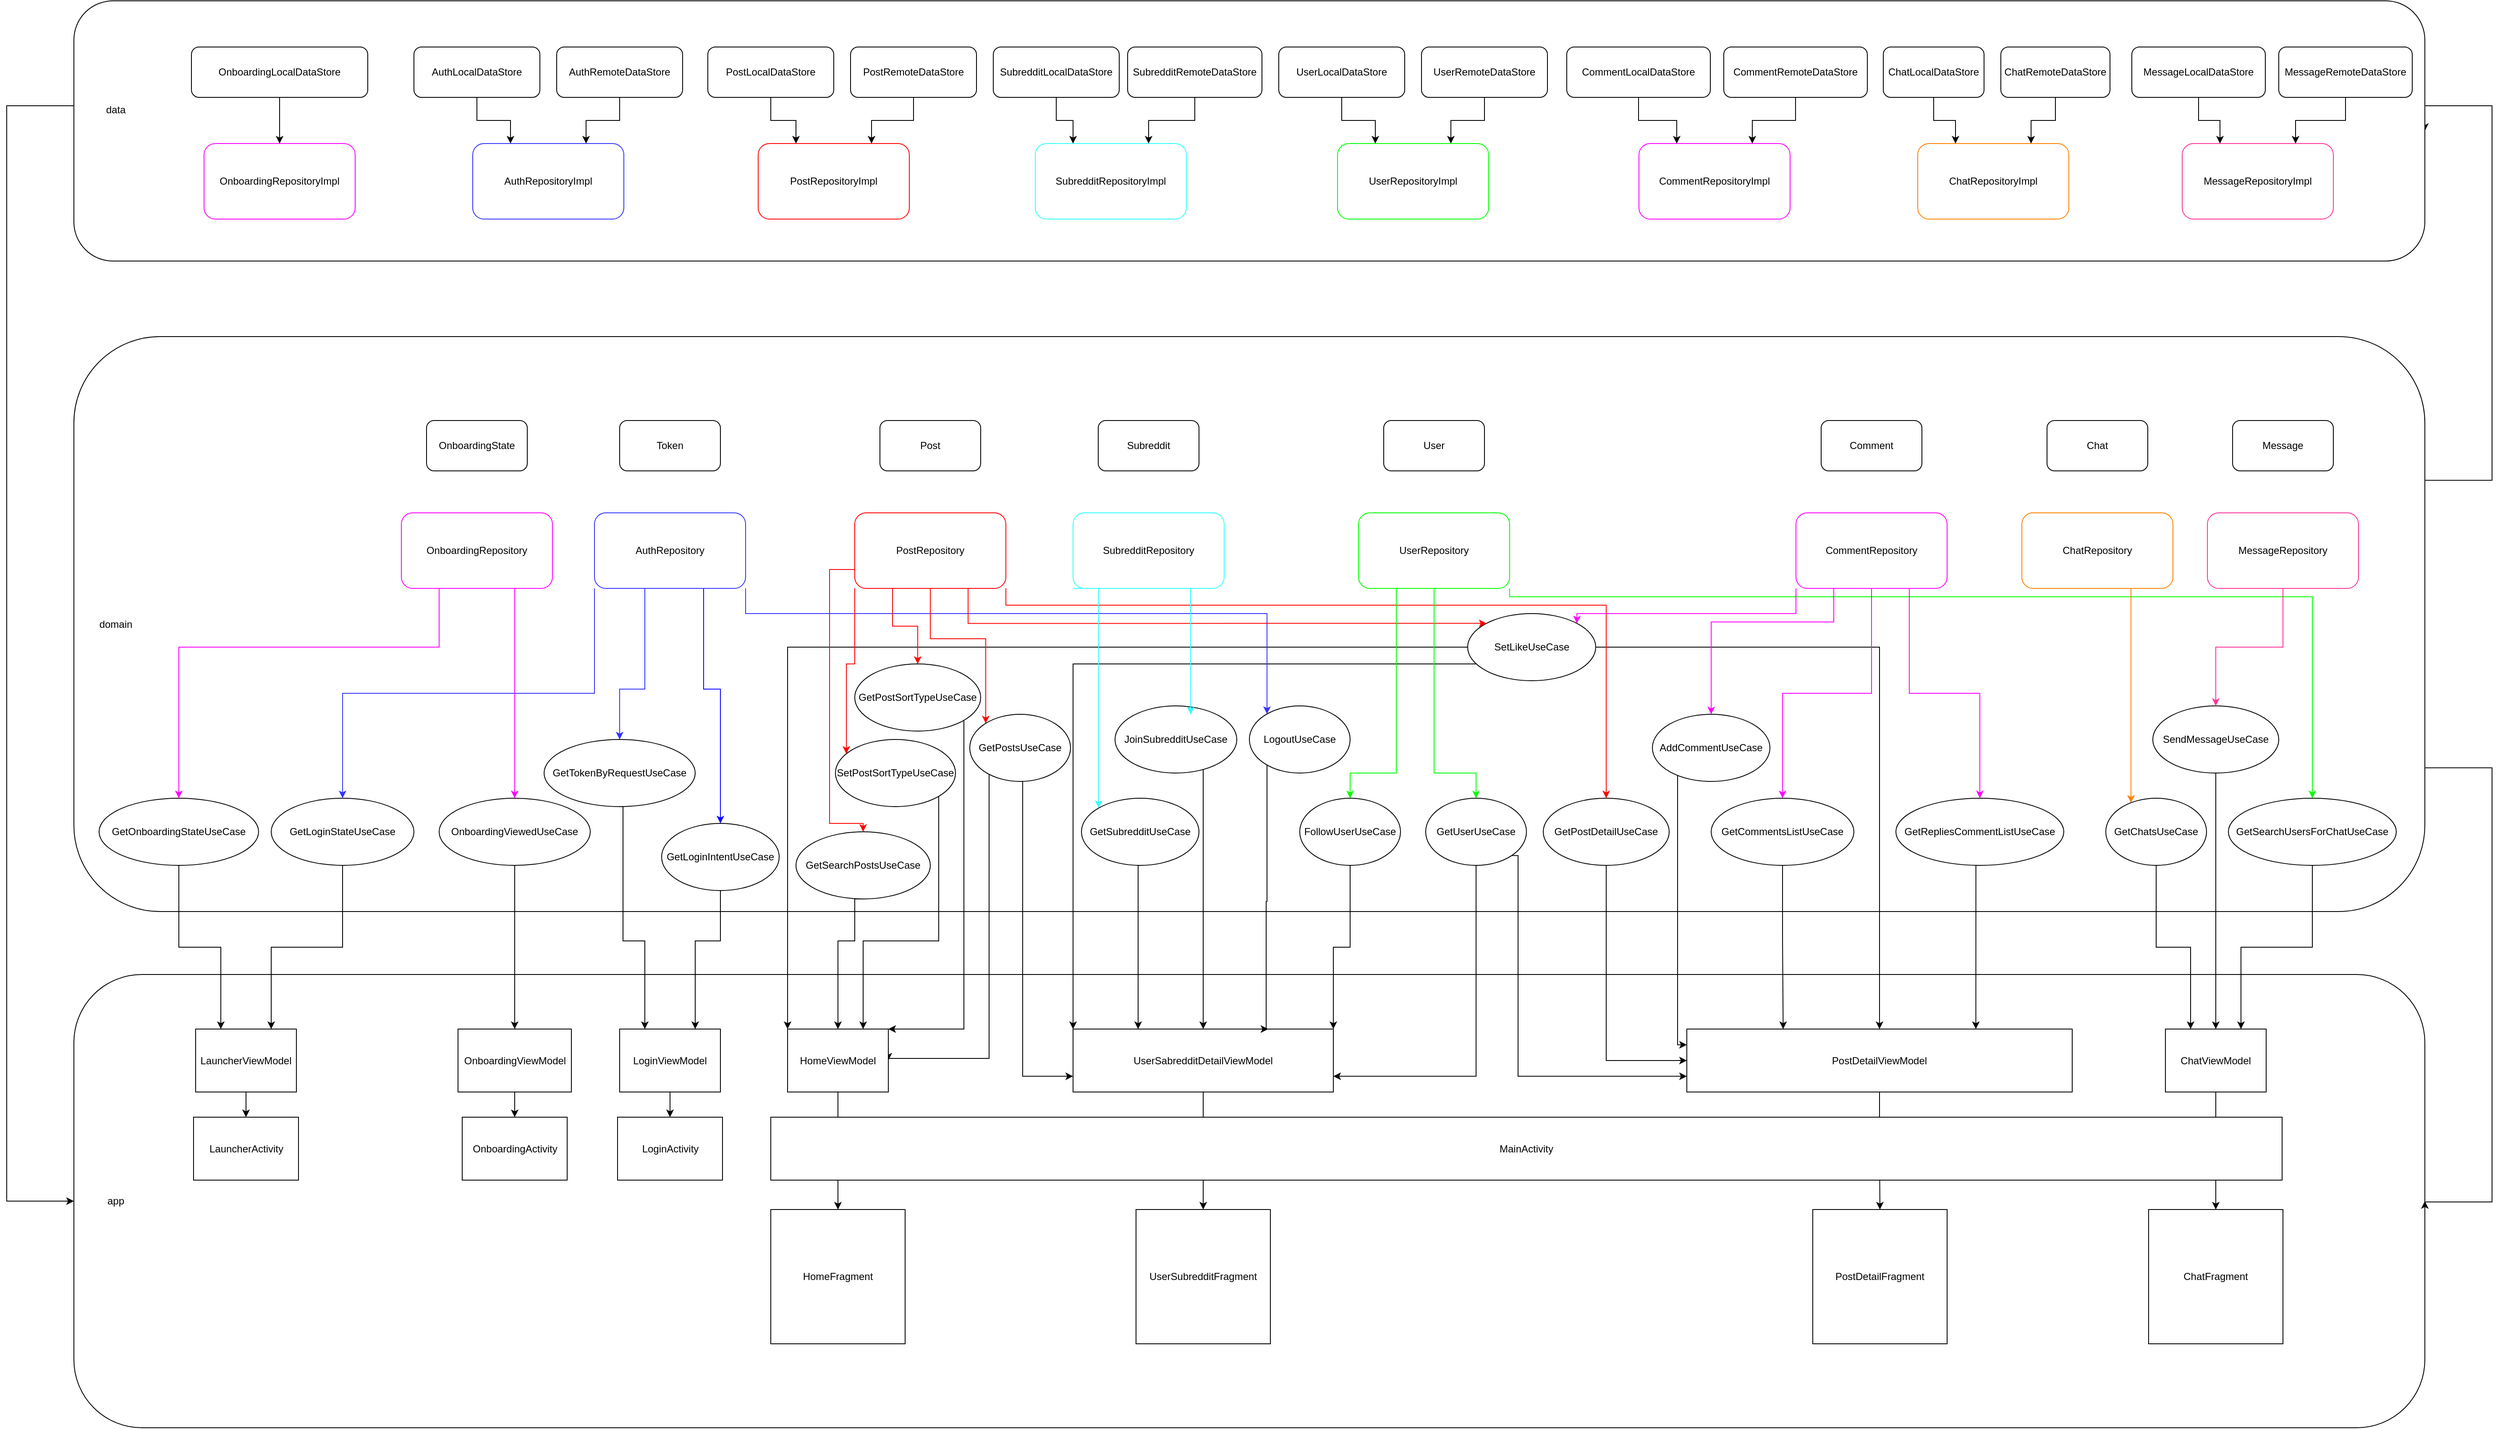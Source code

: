 <mxfile version="20.7.4" type="device"><diagram name="Страница 1" id="V0qLCYSgytZh2rKlNXdx"><mxGraphModel dx="2234" dy="1994" grid="1" gridSize="10" guides="1" tooltips="1" connect="1" arrows="1" fold="1" page="1" pageScale="1" pageWidth="827" pageHeight="1169" math="0" shadow="0"><root><mxCell id="0"/><mxCell id="1" parent="0"/><mxCell id="SQ890dfxBt3CAPnLPfhD-1" value="" style="rounded=1;whiteSpace=wrap;html=1;" parent="1" vertex="1"><mxGeometry x="-240" y="520" width="2800" height="540" as="geometry"/></mxCell><mxCell id="SQ890dfxBt3CAPnLPfhD-2" value="app" style="text;html=1;strokeColor=none;fillColor=none;align=center;verticalAlign=middle;whiteSpace=wrap;rounded=0;" parent="1" vertex="1"><mxGeometry x="-220" y="775" width="60" height="30" as="geometry"/></mxCell><mxCell id="SQ890dfxBt3CAPnLPfhD-158" style="edgeStyle=orthogonalEdgeStyle;rounded=0;orthogonalLoop=1;jettySize=auto;html=1;exitX=1;exitY=0.75;exitDx=0;exitDy=0;entryX=1;entryY=0.5;entryDx=0;entryDy=0;" parent="1" source="SQ890dfxBt3CAPnLPfhD-3" target="SQ890dfxBt3CAPnLPfhD-1" edge="1"><mxGeometry relative="1" as="geometry"><Array as="points"><mxPoint x="2640" y="274"/><mxPoint x="2640" y="791"/><mxPoint x="2560" y="791"/></Array></mxGeometry></mxCell><mxCell id="SQ890dfxBt3CAPnLPfhD-162" style="edgeStyle=orthogonalEdgeStyle;rounded=0;orthogonalLoop=1;jettySize=auto;html=1;exitX=1;exitY=0.25;exitDx=0;exitDy=0;entryX=1;entryY=0.5;entryDx=0;entryDy=0;" parent="1" source="SQ890dfxBt3CAPnLPfhD-3" target="SQ890dfxBt3CAPnLPfhD-5" edge="1"><mxGeometry relative="1" as="geometry"><Array as="points"><mxPoint x="2640" y="-69"/><mxPoint x="2640" y="-515"/></Array></mxGeometry></mxCell><mxCell id="SQ890dfxBt3CAPnLPfhD-3" value="" style="rounded=1;whiteSpace=wrap;html=1;" parent="1" vertex="1"><mxGeometry x="-240" y="-240" width="2800" height="685" as="geometry"/></mxCell><mxCell id="SQ890dfxBt3CAPnLPfhD-4" value="domain" style="text;html=1;strokeColor=none;fillColor=none;align=center;verticalAlign=middle;whiteSpace=wrap;rounded=0;" parent="1" vertex="1"><mxGeometry x="-220" y="87.5" width="60" height="30" as="geometry"/></mxCell><mxCell id="SQ890dfxBt3CAPnLPfhD-164" style="edgeStyle=orthogonalEdgeStyle;rounded=0;orthogonalLoop=1;jettySize=auto;html=1;exitX=0;exitY=0.5;exitDx=0;exitDy=0;entryX=0;entryY=0.5;entryDx=0;entryDy=0;" parent="1" source="SQ890dfxBt3CAPnLPfhD-5" target="SQ890dfxBt3CAPnLPfhD-1" edge="1"><mxGeometry relative="1" as="geometry"><Array as="points"><mxPoint x="-320" y="-515"/><mxPoint x="-320" y="790"/></Array></mxGeometry></mxCell><mxCell id="SQ890dfxBt3CAPnLPfhD-5" value="" style="rounded=1;whiteSpace=wrap;html=1;" parent="1" vertex="1"><mxGeometry x="-240" y="-640" width="2800" height="310" as="geometry"/></mxCell><mxCell id="SQ890dfxBt3CAPnLPfhD-6" value="data" style="text;html=1;strokeColor=none;fillColor=none;align=center;verticalAlign=middle;whiteSpace=wrap;rounded=0;" parent="1" vertex="1"><mxGeometry x="-220" y="-525" width="60" height="30" as="geometry"/></mxCell><mxCell id="nmZk25SD6AyVHt8-9nZW-2" style="edgeStyle=orthogonalEdgeStyle;rounded=0;orthogonalLoop=1;jettySize=auto;html=1;" parent="1" source="SQ890dfxBt3CAPnLPfhD-8" target="SQ890dfxBt3CAPnLPfhD-37" edge="1"><mxGeometry relative="1" as="geometry"/></mxCell><mxCell id="SQ890dfxBt3CAPnLPfhD-8" value="LauncherViewModel" style="rounded=0;whiteSpace=wrap;html=1;" parent="1" vertex="1"><mxGeometry x="-95" y="585" width="120" height="75" as="geometry"/></mxCell><mxCell id="SQ890dfxBt3CAPnLPfhD-14" style="edgeStyle=orthogonalEdgeStyle;rounded=0;orthogonalLoop=1;jettySize=auto;html=1;exitX=0.5;exitY=1;exitDx=0;exitDy=0;entryX=0.25;entryY=0;entryDx=0;entryDy=0;strokeColor=#000000;" parent="1" source="SQ890dfxBt3CAPnLPfhD-10" target="SQ890dfxBt3CAPnLPfhD-8" edge="1"><mxGeometry relative="1" as="geometry"/></mxCell><mxCell id="SQ890dfxBt3CAPnLPfhD-10" value="GetOnboardingStateUseCase" style="ellipse;whiteSpace=wrap;html=1;" parent="1" vertex="1"><mxGeometry x="-210" y="310" width="190" height="80" as="geometry"/></mxCell><mxCell id="SQ890dfxBt3CAPnLPfhD-13" style="edgeStyle=orthogonalEdgeStyle;rounded=0;orthogonalLoop=1;jettySize=auto;html=1;exitX=0.5;exitY=1;exitDx=0;exitDy=0;entryX=0.75;entryY=0;entryDx=0;entryDy=0;strokeColor=#000000;" parent="1" source="SQ890dfxBt3CAPnLPfhD-11" target="SQ890dfxBt3CAPnLPfhD-8" edge="1"><mxGeometry relative="1" as="geometry"/></mxCell><mxCell id="SQ890dfxBt3CAPnLPfhD-11" value="GetLoginStateUseCase" style="ellipse;whiteSpace=wrap;html=1;" parent="1" vertex="1"><mxGeometry x="-5" y="310" width="170" height="80" as="geometry"/></mxCell><mxCell id="nmZk25SD6AyVHt8-9nZW-4" style="edgeStyle=orthogonalEdgeStyle;rounded=0;orthogonalLoop=1;jettySize=auto;html=1;" parent="1" source="SQ890dfxBt3CAPnLPfhD-15" target="nmZk25SD6AyVHt8-9nZW-3" edge="1"><mxGeometry relative="1" as="geometry"/></mxCell><mxCell id="SQ890dfxBt3CAPnLPfhD-15" value="OnboardingViewModel" style="rounded=0;whiteSpace=wrap;html=1;" parent="1" vertex="1"><mxGeometry x="217.5" y="585" width="135" height="75" as="geometry"/></mxCell><mxCell id="SQ890dfxBt3CAPnLPfhD-17" style="edgeStyle=orthogonalEdgeStyle;rounded=0;orthogonalLoop=1;jettySize=auto;html=1;exitX=0.5;exitY=1;exitDx=0;exitDy=0;entryX=0.5;entryY=0;entryDx=0;entryDy=0;strokeColor=#000000;" parent="1" source="SQ890dfxBt3CAPnLPfhD-16" target="SQ890dfxBt3CAPnLPfhD-15" edge="1"><mxGeometry relative="1" as="geometry"/></mxCell><mxCell id="SQ890dfxBt3CAPnLPfhD-16" value="OnboardingViewedUseCase" style="ellipse;whiteSpace=wrap;html=1;" parent="1" vertex="1"><mxGeometry x="195" y="310" width="180" height="80" as="geometry"/></mxCell><mxCell id="SQ890dfxBt3CAPnLPfhD-20" value="GetTokenByRequestUseCase" style="ellipse;whiteSpace=wrap;html=1;" parent="1" vertex="1"><mxGeometry x="320" y="240" width="180" height="80" as="geometry"/></mxCell><mxCell id="SQ890dfxBt3CAPnLPfhD-24" value="HomeFragment" style="whiteSpace=wrap;html=1;aspect=fixed;" parent="1" vertex="1"><mxGeometry x="590" y="800" width="160" height="160" as="geometry"/></mxCell><mxCell id="SQ890dfxBt3CAPnLPfhD-25" value="GetSearchPostsUseCase" style="ellipse;whiteSpace=wrap;html=1;" parent="1" vertex="1"><mxGeometry x="620" y="350" width="160" height="80" as="geometry"/></mxCell><mxCell id="SQ890dfxBt3CAPnLPfhD-30" style="edgeStyle=orthogonalEdgeStyle;rounded=0;orthogonalLoop=1;jettySize=auto;html=1;exitX=0;exitY=1;exitDx=0;exitDy=0;entryX=1;entryY=0.5;entryDx=0;entryDy=0;strokeColor=#000000;" parent="1" source="SQ890dfxBt3CAPnLPfhD-27" target="SQ890dfxBt3CAPnLPfhD-43" edge="1"><mxGeometry relative="1" as="geometry"><mxPoint x="710" y="590" as="targetPoint"/><Array as="points"><mxPoint x="845" y="268"/><mxPoint x="850" y="268"/><mxPoint x="850" y="620"/><mxPoint x="730" y="620"/></Array></mxGeometry></mxCell><mxCell id="SQ890dfxBt3CAPnLPfhD-96" style="edgeStyle=orthogonalEdgeStyle;rounded=0;orthogonalLoop=1;jettySize=auto;html=1;exitX=1;exitY=1;exitDx=0;exitDy=0;entryX=0;entryY=0.75;entryDx=0;entryDy=0;strokeColor=#000000;" parent="1" source="SQ890dfxBt3CAPnLPfhD-27" target="SQ890dfxBt3CAPnLPfhD-88" edge="1"><mxGeometry relative="1" as="geometry"><Array as="points"><mxPoint x="900" y="260"/><mxPoint x="890" y="260"/><mxPoint x="890" y="641"/></Array></mxGeometry></mxCell><mxCell id="SQ890dfxBt3CAPnLPfhD-27" value="GetPostsUseCase" style="ellipse;whiteSpace=wrap;html=1;" parent="1" vertex="1"><mxGeometry x="827" y="210" width="120" height="80" as="geometry"/></mxCell><mxCell id="SQ890dfxBt3CAPnLPfhD-31" value="PostDetailFragment" style="whiteSpace=wrap;html=1;aspect=fixed;" parent="1" vertex="1"><mxGeometry x="1831" y="800" width="160" height="160" as="geometry"/></mxCell><mxCell id="SQ890dfxBt3CAPnLPfhD-65" style="edgeStyle=orthogonalEdgeStyle;rounded=0;orthogonalLoop=1;jettySize=auto;html=1;exitX=0.5;exitY=1;exitDx=0;exitDy=0;entryX=0;entryY=0.5;entryDx=0;entryDy=0;strokeColor=#000000;" parent="1" source="SQ890dfxBt3CAPnLPfhD-32" target="SQ890dfxBt3CAPnLPfhD-49" edge="1"><mxGeometry relative="1" as="geometry"><Array as="points"><mxPoint x="1585" y="622"/></Array></mxGeometry></mxCell><mxCell id="SQ890dfxBt3CAPnLPfhD-32" value="GetPostDetailUseCase" style="ellipse;whiteSpace=wrap;html=1;" parent="1" vertex="1"><mxGeometry x="1510" y="310" width="150" height="80" as="geometry"/></mxCell><mxCell id="SQ890dfxBt3CAPnLPfhD-68" style="edgeStyle=orthogonalEdgeStyle;rounded=0;orthogonalLoop=1;jettySize=auto;html=1;exitX=0.5;exitY=1;exitDx=0;exitDy=0;entryX=0.25;entryY=0;entryDx=0;entryDy=0;strokeColor=#000000;" parent="1" source="SQ890dfxBt3CAPnLPfhD-35" target="SQ890dfxBt3CAPnLPfhD-49" edge="1"><mxGeometry relative="1" as="geometry"><mxPoint x="1853" y="580" as="targetPoint"/><Array as="points"><mxPoint x="1796" y="480"/></Array></mxGeometry></mxCell><mxCell id="SQ890dfxBt3CAPnLPfhD-35" value="GetCommentsListUseCase" style="ellipse;whiteSpace=wrap;html=1;" parent="1" vertex="1"><mxGeometry x="1710" y="310" width="170" height="80" as="geometry"/></mxCell><mxCell id="SQ890dfxBt3CAPnLPfhD-42" value="" style="edgeStyle=orthogonalEdgeStyle;rounded=0;orthogonalLoop=1;jettySize=auto;html=1;exitX=0.5;exitY=1;exitDx=0;exitDy=0;strokeColor=#000000;" parent="1" source="SQ890dfxBt3CAPnLPfhD-20" target="SQ890dfxBt3CAPnLPfhD-41" edge="1"><mxGeometry relative="1" as="geometry"><mxPoint x="470" y="390" as="sourcePoint"/><mxPoint x="470" y="690" as="targetPoint"/><Array as="points"><mxPoint x="414" y="320"/><mxPoint x="414" y="480"/><mxPoint x="440" y="480"/></Array></mxGeometry></mxCell><mxCell id="nmZk25SD6AyVHt8-9nZW-7" style="edgeStyle=orthogonalEdgeStyle;rounded=0;orthogonalLoop=1;jettySize=auto;html=1;" parent="1" source="SQ890dfxBt3CAPnLPfhD-41" target="nmZk25SD6AyVHt8-9nZW-5" edge="1"><mxGeometry relative="1" as="geometry"/></mxCell><mxCell id="SQ890dfxBt3CAPnLPfhD-41" value="LoginViewModel" style="rounded=0;whiteSpace=wrap;html=1;" parent="1" vertex="1"><mxGeometry x="410" y="585" width="120" height="75" as="geometry"/></mxCell><mxCell id="SQ890dfxBt3CAPnLPfhD-44" value="" style="edgeStyle=orthogonalEdgeStyle;rounded=0;orthogonalLoop=1;jettySize=auto;html=1;exitX=0.5;exitY=1;exitDx=0;exitDy=0;strokeColor=#000000;" parent="1" source="SQ890dfxBt3CAPnLPfhD-25" target="SQ890dfxBt3CAPnLPfhD-43" edge="1"><mxGeometry relative="1" as="geometry"><mxPoint x="670" y="390" as="sourcePoint"/><mxPoint x="670" y="690" as="targetPoint"/><Array as="points"><mxPoint x="690" y="480"/><mxPoint x="670" y="480"/></Array></mxGeometry></mxCell><mxCell id="SQ890dfxBt3CAPnLPfhD-48" style="edgeStyle=orthogonalEdgeStyle;rounded=0;orthogonalLoop=1;jettySize=auto;html=1;exitX=0.5;exitY=1;exitDx=0;exitDy=0;strokeColor=#000000;" parent="1" source="SQ890dfxBt3CAPnLPfhD-43" target="SQ890dfxBt3CAPnLPfhD-24" edge="1"><mxGeometry relative="1" as="geometry"/></mxCell><mxCell id="SQ890dfxBt3CAPnLPfhD-43" value="HomeViewModel" style="rounded=0;whiteSpace=wrap;html=1;" parent="1" vertex="1"><mxGeometry x="610" y="585" width="120" height="75" as="geometry"/></mxCell><mxCell id="SQ890dfxBt3CAPnLPfhD-61" style="edgeStyle=orthogonalEdgeStyle;rounded=0;orthogonalLoop=1;jettySize=auto;html=1;exitX=0.5;exitY=1;exitDx=0;exitDy=0;strokeColor=#000000;" parent="1" source="SQ890dfxBt3CAPnLPfhD-49" target="SQ890dfxBt3CAPnLPfhD-31" edge="1"><mxGeometry relative="1" as="geometry"/></mxCell><mxCell id="SQ890dfxBt3CAPnLPfhD-49" value="PostDetailViewModel" style="rounded=0;whiteSpace=wrap;html=1;" parent="1" vertex="1"><mxGeometry x="1681" y="585" width="459" height="75" as="geometry"/></mxCell><mxCell id="SQ890dfxBt3CAPnLPfhD-67" style="edgeStyle=orthogonalEdgeStyle;rounded=0;orthogonalLoop=1;jettySize=auto;html=1;exitX=0.5;exitY=1;exitDx=0;exitDy=0;entryX=0;entryY=0.25;entryDx=0;entryDy=0;strokeColor=#000000;" parent="1" source="SQ890dfxBt3CAPnLPfhD-57" target="SQ890dfxBt3CAPnLPfhD-49" edge="1"><mxGeometry relative="1" as="geometry"><Array as="points"><mxPoint x="1670" y="280"/><mxPoint x="1670" y="604"/></Array></mxGeometry></mxCell><mxCell id="SQ890dfxBt3CAPnLPfhD-57" value="AddCommentUseCase" style="ellipse;whiteSpace=wrap;html=1;" parent="1" vertex="1"><mxGeometry x="1640" y="210" width="140" height="80" as="geometry"/></mxCell><mxCell id="SQ890dfxBt3CAPnLPfhD-69" style="edgeStyle=orthogonalEdgeStyle;rounded=0;orthogonalLoop=1;jettySize=auto;html=1;exitX=1;exitY=0.5;exitDx=0;exitDy=0;entryX=0.5;entryY=0;entryDx=0;entryDy=0;strokeColor=#000000;" parent="1" source="SQ890dfxBt3CAPnLPfhD-62" target="SQ890dfxBt3CAPnLPfhD-49" edge="1"><mxGeometry relative="1" as="geometry"><mxPoint x="1516.25" y="170" as="sourcePoint"/><Array as="points"><mxPoint x="1911" y="130"/></Array></mxGeometry></mxCell><mxCell id="SQ890dfxBt3CAPnLPfhD-97" style="edgeStyle=orthogonalEdgeStyle;rounded=0;orthogonalLoop=1;jettySize=auto;html=1;exitX=0;exitY=0.5;exitDx=0;exitDy=0;entryX=0;entryY=0;entryDx=0;entryDy=0;strokeColor=#000000;" parent="1" source="SQ890dfxBt3CAPnLPfhD-62" target="SQ890dfxBt3CAPnLPfhD-43" edge="1"><mxGeometry relative="1" as="geometry"><Array as="points"><mxPoint x="610" y="130"/></Array></mxGeometry></mxCell><mxCell id="SQ890dfxBt3CAPnLPfhD-98" style="edgeStyle=orthogonalEdgeStyle;rounded=0;orthogonalLoop=1;jettySize=auto;html=1;exitX=0;exitY=1;exitDx=0;exitDy=0;entryX=0;entryY=0;entryDx=0;entryDy=0;strokeColor=#000000;" parent="1" source="SQ890dfxBt3CAPnLPfhD-62" target="SQ890dfxBt3CAPnLPfhD-88" edge="1"><mxGeometry relative="1" as="geometry"><Array as="points"><mxPoint x="1442" y="150"/><mxPoint x="950" y="150"/></Array></mxGeometry></mxCell><mxCell id="SQ890dfxBt3CAPnLPfhD-62" value="SetLikeUseCase" style="ellipse;whiteSpace=wrap;html=1;" parent="1" vertex="1"><mxGeometry x="1420" y="90" width="152.5" height="80" as="geometry"/></mxCell><mxCell id="SQ890dfxBt3CAPnLPfhD-70" style="edgeStyle=orthogonalEdgeStyle;rounded=0;orthogonalLoop=1;jettySize=auto;html=1;exitX=0.5;exitY=1;exitDx=0;exitDy=0;entryX=0.75;entryY=0;entryDx=0;entryDy=0;strokeColor=#000000;" parent="1" source="SQ890dfxBt3CAPnLPfhD-64" target="SQ890dfxBt3CAPnLPfhD-49" edge="1"><mxGeometry relative="1" as="geometry"><Array as="points"><mxPoint x="2026" y="390"/></Array></mxGeometry></mxCell><mxCell id="SQ890dfxBt3CAPnLPfhD-64" value="GetRepliesCommentListUseCase" style="ellipse;whiteSpace=wrap;html=1;" parent="1" vertex="1"><mxGeometry x="1930" y="310" width="200" height="80" as="geometry"/></mxCell><mxCell id="SQ890dfxBt3CAPnLPfhD-107" style="edgeStyle=orthogonalEdgeStyle;rounded=0;orthogonalLoop=1;jettySize=auto;html=1;exitX=1;exitY=1;exitDx=0;exitDy=0;entryX=0;entryY=0.75;entryDx=0;entryDy=0;strokeColor=#000000;" parent="1" source="SQ890dfxBt3CAPnLPfhD-72" target="SQ890dfxBt3CAPnLPfhD-49" edge="1"><mxGeometry relative="1" as="geometry"><Array as="points"><mxPoint x="1480" y="378"/><mxPoint x="1480" y="641"/></Array></mxGeometry></mxCell><mxCell id="SQ890dfxBt3CAPnLPfhD-108" style="edgeStyle=orthogonalEdgeStyle;rounded=0;orthogonalLoop=1;jettySize=auto;html=1;exitX=0.5;exitY=1;exitDx=0;exitDy=0;entryX=1;entryY=0.75;entryDx=0;entryDy=0;strokeColor=#000000;" parent="1" source="SQ890dfxBt3CAPnLPfhD-72" target="SQ890dfxBt3CAPnLPfhD-88" edge="1"><mxGeometry relative="1" as="geometry"/></mxCell><mxCell id="SQ890dfxBt3CAPnLPfhD-72" value="GetUserUseCase" style="ellipse;whiteSpace=wrap;html=1;" parent="1" vertex="1"><mxGeometry x="1370" y="310" width="120" height="80" as="geometry"/></mxCell><mxCell id="SQ890dfxBt3CAPnLPfhD-84" style="edgeStyle=orthogonalEdgeStyle;rounded=0;orthogonalLoop=1;jettySize=auto;html=1;exitX=0.5;exitY=1;exitDx=0;exitDy=0;entryX=0.25;entryY=0;entryDx=0;entryDy=0;strokeColor=#000000;" parent="1" source="SQ890dfxBt3CAPnLPfhD-76" target="SQ890dfxBt3CAPnLPfhD-80" edge="1"><mxGeometry relative="1" as="geometry"/></mxCell><mxCell id="SQ890dfxBt3CAPnLPfhD-76" value="GetChatsUseCase" style="ellipse;whiteSpace=wrap;html=1;" parent="1" vertex="1"><mxGeometry x="2180" y="310" width="120" height="80" as="geometry"/></mxCell><mxCell id="SQ890dfxBt3CAPnLPfhD-86" style="edgeStyle=orthogonalEdgeStyle;rounded=0;orthogonalLoop=1;jettySize=auto;html=1;exitX=0.5;exitY=1;exitDx=0;exitDy=0;entryX=0.75;entryY=0;entryDx=0;entryDy=0;strokeColor=#000000;" parent="1" source="SQ890dfxBt3CAPnLPfhD-77" target="SQ890dfxBt3CAPnLPfhD-80" edge="1"><mxGeometry relative="1" as="geometry"/></mxCell><mxCell id="SQ890dfxBt3CAPnLPfhD-77" value="GetSearchUsersForChatUseCase" style="ellipse;whiteSpace=wrap;html=1;" parent="1" vertex="1"><mxGeometry x="2326" y="310" width="200" height="80" as="geometry"/></mxCell><mxCell id="SQ890dfxBt3CAPnLPfhD-83" style="edgeStyle=orthogonalEdgeStyle;rounded=0;orthogonalLoop=1;jettySize=auto;html=1;exitX=0.5;exitY=1;exitDx=0;exitDy=0;strokeColor=#000000;" parent="1" source="SQ890dfxBt3CAPnLPfhD-80" target="SQ890dfxBt3CAPnLPfhD-81" edge="1"><mxGeometry relative="1" as="geometry"><Array as="points"><mxPoint x="2311" y="700"/><mxPoint x="2311" y="700"/></Array></mxGeometry></mxCell><mxCell id="SQ890dfxBt3CAPnLPfhD-85" style="edgeStyle=orthogonalEdgeStyle;rounded=0;orthogonalLoop=1;jettySize=auto;html=1;exitX=0.5;exitY=1;exitDx=0;exitDy=0;strokeColor=#000000;" parent="1" source="SQ890dfxBt3CAPnLPfhD-78" target="SQ890dfxBt3CAPnLPfhD-80" edge="1"><mxGeometry relative="1" as="geometry"/></mxCell><mxCell id="SQ890dfxBt3CAPnLPfhD-78" value="SendMessageUseCase" style="ellipse;whiteSpace=wrap;html=1;" parent="1" vertex="1"><mxGeometry x="2236" y="200" width="150" height="80" as="geometry"/></mxCell><mxCell id="SQ890dfxBt3CAPnLPfhD-80" value="ChatViewModel" style="rounded=0;whiteSpace=wrap;html=1;" parent="1" vertex="1"><mxGeometry x="2251" y="585" width="120" height="75" as="geometry"/></mxCell><mxCell id="SQ890dfxBt3CAPnLPfhD-81" value="ChatFragment" style="whiteSpace=wrap;html=1;aspect=fixed;" parent="1" vertex="1"><mxGeometry x="2231" y="800" width="160" height="160" as="geometry"/></mxCell><mxCell id="SQ890dfxBt3CAPnLPfhD-105" style="edgeStyle=orthogonalEdgeStyle;rounded=0;orthogonalLoop=1;jettySize=auto;html=1;exitX=0.5;exitY=1;exitDx=0;exitDy=0;strokeColor=#000000;" parent="1" source="SQ890dfxBt3CAPnLPfhD-88" target="SQ890dfxBt3CAPnLPfhD-104" edge="1"><mxGeometry relative="1" as="geometry"/></mxCell><mxCell id="SQ890dfxBt3CAPnLPfhD-88" value="UserSabredditDetailViewModel" style="rounded=0;whiteSpace=wrap;html=1;" parent="1" vertex="1"><mxGeometry x="950" y="585" width="310" height="75" as="geometry"/></mxCell><mxCell id="SQ890dfxBt3CAPnLPfhD-100" style="edgeStyle=orthogonalEdgeStyle;rounded=0;orthogonalLoop=1;jettySize=auto;html=1;exitX=0.5;exitY=1;exitDx=0;exitDy=0;entryX=0.25;entryY=0;entryDx=0;entryDy=0;strokeColor=#000000;" parent="1" source="SQ890dfxBt3CAPnLPfhD-93" target="SQ890dfxBt3CAPnLPfhD-88" edge="1"><mxGeometry relative="1" as="geometry"><Array as="points"><mxPoint x="1028" y="390"/></Array></mxGeometry></mxCell><mxCell id="SQ890dfxBt3CAPnLPfhD-93" value="GetSubredditUseCase" style="ellipse;whiteSpace=wrap;html=1;" parent="1" vertex="1"><mxGeometry x="960" y="310" width="140" height="80" as="geometry"/></mxCell><mxCell id="SQ890dfxBt3CAPnLPfhD-106" style="edgeStyle=orthogonalEdgeStyle;rounded=0;orthogonalLoop=1;jettySize=auto;html=1;exitX=1;exitY=0.5;exitDx=0;exitDy=0;entryX=0.5;entryY=0;entryDx=0;entryDy=0;strokeColor=#000000;" parent="1" source="SQ890dfxBt3CAPnLPfhD-99" target="SQ890dfxBt3CAPnLPfhD-88" edge="1"><mxGeometry relative="1" as="geometry"><Array as="points"><mxPoint x="1105" y="240"/></Array></mxGeometry></mxCell><mxCell id="SQ890dfxBt3CAPnLPfhD-99" value="JoinSubredditUseCase" style="ellipse;whiteSpace=wrap;html=1;" parent="1" vertex="1"><mxGeometry x="1000" y="200" width="145" height="80" as="geometry"/></mxCell><mxCell id="SQ890dfxBt3CAPnLPfhD-104" value="UserSubredditFragment" style="whiteSpace=wrap;html=1;aspect=fixed;" parent="1" vertex="1"><mxGeometry x="1025" y="800" width="160" height="160" as="geometry"/></mxCell><mxCell id="SQ890dfxBt3CAPnLPfhD-45" value="MainActivity" style="rounded=0;whiteSpace=wrap;html=1;" parent="1" vertex="1"><mxGeometry x="590" y="690" width="1800" height="75" as="geometry"/></mxCell><mxCell id="SQ890dfxBt3CAPnLPfhD-110" style="edgeStyle=orthogonalEdgeStyle;rounded=0;orthogonalLoop=1;jettySize=auto;html=1;exitX=0.5;exitY=1;exitDx=0;exitDy=0;entryX=0.75;entryY=0;entryDx=0;entryDy=0;strokeColor=#000000;" parent="1" source="SQ890dfxBt3CAPnLPfhD-109" target="SQ890dfxBt3CAPnLPfhD-88" edge="1"><mxGeometry relative="1" as="geometry"><Array as="points"><mxPoint x="1220" y="270"/><mxPoint x="1181" y="270"/><mxPoint x="1181" y="433"/><mxPoint x="1180" y="433"/><mxPoint x="1180" y="585"/></Array></mxGeometry></mxCell><mxCell id="SQ890dfxBt3CAPnLPfhD-109" value="LogoutUseCase" style="ellipse;whiteSpace=wrap;html=1;" parent="1" vertex="1"><mxGeometry x="1160" y="200" width="120" height="80" as="geometry"/></mxCell><mxCell id="SQ890dfxBt3CAPnLPfhD-113" style="edgeStyle=orthogonalEdgeStyle;rounded=0;orthogonalLoop=1;jettySize=auto;html=1;exitX=0.25;exitY=1;exitDx=0;exitDy=0;entryX=0.5;entryY=0;entryDx=0;entryDy=0;strokeColor=#FF00FF;" parent="1" source="SQ890dfxBt3CAPnLPfhD-112" target="SQ890dfxBt3CAPnLPfhD-10" edge="1"><mxGeometry relative="1" as="geometry"><Array as="points"><mxPoint x="195" y="130"/><mxPoint x="-115" y="130"/></Array></mxGeometry></mxCell><mxCell id="SQ890dfxBt3CAPnLPfhD-114" style="edgeStyle=orthogonalEdgeStyle;rounded=0;orthogonalLoop=1;jettySize=auto;html=1;exitX=0;exitY=1;exitDx=0;exitDy=0;strokeColor=#3333FF;" parent="1" source="SQ890dfxBt3CAPnLPfhD-115" target="SQ890dfxBt3CAPnLPfhD-11" edge="1"><mxGeometry relative="1" as="geometry"/></mxCell><mxCell id="SQ890dfxBt3CAPnLPfhD-116" style="edgeStyle=orthogonalEdgeStyle;rounded=0;orthogonalLoop=1;jettySize=auto;html=1;exitX=0.75;exitY=1;exitDx=0;exitDy=0;entryX=0.5;entryY=0;entryDx=0;entryDy=0;strokeColor=#FF00FF;" parent="1" source="SQ890dfxBt3CAPnLPfhD-112" target="SQ890dfxBt3CAPnLPfhD-16" edge="1"><mxGeometry relative="1" as="geometry"/></mxCell><mxCell id="SQ890dfxBt3CAPnLPfhD-112" value="OnboardingRepository" style="rounded=1;whiteSpace=wrap;html=1;strokeColor=#FF00FF;" parent="1" vertex="1"><mxGeometry x="150" y="-30" width="180" height="90" as="geometry"/></mxCell><mxCell id="SQ890dfxBt3CAPnLPfhD-117" style="edgeStyle=orthogonalEdgeStyle;rounded=0;orthogonalLoop=1;jettySize=auto;html=1;exitX=0.5;exitY=1;exitDx=0;exitDy=0;entryX=0.5;entryY=0;entryDx=0;entryDy=0;strokeColor=#3333FF;" parent="1" source="SQ890dfxBt3CAPnLPfhD-115" target="SQ890dfxBt3CAPnLPfhD-20" edge="1"><mxGeometry relative="1" as="geometry"><Array as="points"><mxPoint x="440" y="60"/><mxPoint x="440" y="180"/><mxPoint x="410" y="180"/></Array></mxGeometry></mxCell><mxCell id="SQ890dfxBt3CAPnLPfhD-118" style="edgeStyle=orthogonalEdgeStyle;rounded=0;orthogonalLoop=1;jettySize=auto;html=1;exitX=1;exitY=1;exitDx=0;exitDy=0;strokeColor=#3333FF;" parent="1" source="SQ890dfxBt3CAPnLPfhD-115" target="SQ890dfxBt3CAPnLPfhD-109" edge="1"><mxGeometry relative="1" as="geometry"><Array as="points"><mxPoint x="560" y="90"/><mxPoint x="1181" y="90"/></Array></mxGeometry></mxCell><mxCell id="V5DGMhmqkKNq_22LO0PI-2" style="edgeStyle=orthogonalEdgeStyle;rounded=0;orthogonalLoop=1;jettySize=auto;html=1;exitX=0.75;exitY=1;exitDx=0;exitDy=0;strokeColor=#0800FF;" parent="1" source="SQ890dfxBt3CAPnLPfhD-115" target="V5DGMhmqkKNq_22LO0PI-1" edge="1"><mxGeometry relative="1" as="geometry"><Array as="points"><mxPoint x="510" y="60"/><mxPoint x="510" y="180"/><mxPoint x="530" y="180"/></Array></mxGeometry></mxCell><mxCell id="SQ890dfxBt3CAPnLPfhD-115" value="AuthRepository" style="rounded=1;whiteSpace=wrap;html=1;strokeColor=#3333FF;" parent="1" vertex="1"><mxGeometry x="380" y="-30" width="180" height="90" as="geometry"/></mxCell><mxCell id="SQ890dfxBt3CAPnLPfhD-120" style="edgeStyle=orthogonalEdgeStyle;rounded=0;orthogonalLoop=1;jettySize=auto;html=1;exitX=0;exitY=0.75;exitDx=0;exitDy=0;entryX=0.5;entryY=0;entryDx=0;entryDy=0;strokeColor=#FF0000;" parent="1" source="SQ890dfxBt3CAPnLPfhD-119" target="SQ890dfxBt3CAPnLPfhD-25" edge="1"><mxGeometry relative="1" as="geometry"><Array as="points"><mxPoint x="660" y="38"/><mxPoint x="660" y="340"/><mxPoint x="700" y="340"/></Array></mxGeometry></mxCell><mxCell id="SQ890dfxBt3CAPnLPfhD-121" style="edgeStyle=orthogonalEdgeStyle;rounded=0;orthogonalLoop=1;jettySize=auto;html=1;exitX=0.5;exitY=1;exitDx=0;exitDy=0;strokeColor=#FF0000;" parent="1" source="SQ890dfxBt3CAPnLPfhD-119" target="SQ890dfxBt3CAPnLPfhD-27" edge="1"><mxGeometry relative="1" as="geometry"><Array as="points"><mxPoint x="780" y="120"/><mxPoint x="846" y="120"/></Array></mxGeometry></mxCell><mxCell id="SQ890dfxBt3CAPnLPfhD-122" style="edgeStyle=orthogonalEdgeStyle;rounded=0;orthogonalLoop=1;jettySize=auto;html=1;exitX=1;exitY=1;exitDx=0;exitDy=0;strokeColor=#FF0000;" parent="1" source="SQ890dfxBt3CAPnLPfhD-119" target="SQ890dfxBt3CAPnLPfhD-32" edge="1"><mxGeometry relative="1" as="geometry"><Array as="points"><mxPoint x="870" y="80"/><mxPoint x="1585" y="80"/></Array></mxGeometry></mxCell><mxCell id="SQ890dfxBt3CAPnLPfhD-131" style="edgeStyle=orthogonalEdgeStyle;rounded=0;orthogonalLoop=1;jettySize=auto;html=1;exitX=0.75;exitY=1;exitDx=0;exitDy=0;entryX=0;entryY=0;entryDx=0;entryDy=0;strokeColor=#FF0000;" parent="1" source="SQ890dfxBt3CAPnLPfhD-119" target="SQ890dfxBt3CAPnLPfhD-62" edge="1"><mxGeometry relative="1" as="geometry"><Array as="points"><mxPoint x="825" y="102"/></Array></mxGeometry></mxCell><mxCell id="geVf_U6r1nYUyKYScaCS-3" style="edgeStyle=orthogonalEdgeStyle;rounded=0;orthogonalLoop=1;jettySize=auto;html=1;exitX=0.25;exitY=1;exitDx=0;exitDy=0;strokeColor=#FF0000;" edge="1" parent="1" source="SQ890dfxBt3CAPnLPfhD-119" target="geVf_U6r1nYUyKYScaCS-1"><mxGeometry relative="1" as="geometry"/></mxCell><mxCell id="geVf_U6r1nYUyKYScaCS-7" style="edgeStyle=orthogonalEdgeStyle;rounded=0;orthogonalLoop=1;jettySize=auto;html=1;exitX=0;exitY=1;exitDx=0;exitDy=0;strokeColor=#FF0000;" edge="1" parent="1" source="SQ890dfxBt3CAPnLPfhD-119" target="geVf_U6r1nYUyKYScaCS-4"><mxGeometry relative="1" as="geometry"><Array as="points"><mxPoint x="690" y="150"/><mxPoint x="680" y="150"/></Array></mxGeometry></mxCell><mxCell id="SQ890dfxBt3CAPnLPfhD-119" value="PostRepository" style="rounded=1;whiteSpace=wrap;html=1;strokeColor=#FF0000;" parent="1" vertex="1"><mxGeometry x="690" y="-30" width="180" height="90" as="geometry"/></mxCell><mxCell id="SQ890dfxBt3CAPnLPfhD-126" style="edgeStyle=orthogonalEdgeStyle;rounded=0;orthogonalLoop=1;jettySize=auto;html=1;exitX=0.5;exitY=1;exitDx=0;exitDy=0;entryX=1;entryY=0;entryDx=0;entryDy=0;strokeColor=#000000;" parent="1" source="SQ890dfxBt3CAPnLPfhD-125" target="SQ890dfxBt3CAPnLPfhD-88" edge="1"><mxGeometry relative="1" as="geometry"/></mxCell><mxCell id="SQ890dfxBt3CAPnLPfhD-125" value="FollowUserUseCase" style="ellipse;whiteSpace=wrap;html=1;" parent="1" vertex="1"><mxGeometry x="1220" y="310" width="120" height="80" as="geometry"/></mxCell><mxCell id="SQ890dfxBt3CAPnLPfhD-128" style="edgeStyle=orthogonalEdgeStyle;rounded=0;orthogonalLoop=1;jettySize=auto;html=1;exitX=0;exitY=1;exitDx=0;exitDy=0;entryX=0;entryY=0;entryDx=0;entryDy=0;strokeColor=#33FFFF;" parent="1" source="SQ890dfxBt3CAPnLPfhD-127" target="SQ890dfxBt3CAPnLPfhD-93" edge="1"><mxGeometry relative="1" as="geometry"><Array as="points"><mxPoint x="980" y="60"/></Array></mxGeometry></mxCell><mxCell id="SQ890dfxBt3CAPnLPfhD-129" style="edgeStyle=orthogonalEdgeStyle;rounded=0;orthogonalLoop=1;jettySize=auto;html=1;exitX=0.25;exitY=1;exitDx=0;exitDy=0;entryX=0.621;entryY=0.125;entryDx=0;entryDy=0;entryPerimeter=0;strokeColor=#33FFFF;" parent="1" source="SQ890dfxBt3CAPnLPfhD-127" target="SQ890dfxBt3CAPnLPfhD-99" edge="1"><mxGeometry relative="1" as="geometry"><Array as="points"><mxPoint x="1090" y="60"/></Array></mxGeometry></mxCell><mxCell id="SQ890dfxBt3CAPnLPfhD-127" value="SubredditRepository" style="rounded=1;whiteSpace=wrap;html=1;strokeColor=#33FFFF;" parent="1" vertex="1"><mxGeometry x="950" y="-30" width="180" height="90" as="geometry"/></mxCell><mxCell id="SQ890dfxBt3CAPnLPfhD-133" style="edgeStyle=orthogonalEdgeStyle;rounded=0;orthogonalLoop=1;jettySize=auto;html=1;exitX=0.25;exitY=1;exitDx=0;exitDy=0;strokeColor=#00FF00;" parent="1" source="SQ890dfxBt3CAPnLPfhD-132" target="SQ890dfxBt3CAPnLPfhD-125" edge="1"><mxGeometry relative="1" as="geometry"><Array as="points"><mxPoint x="1335" y="280"/><mxPoint x="1280" y="280"/></Array></mxGeometry></mxCell><mxCell id="SQ890dfxBt3CAPnLPfhD-134" style="edgeStyle=orthogonalEdgeStyle;rounded=0;orthogonalLoop=1;jettySize=auto;html=1;exitX=0.5;exitY=1;exitDx=0;exitDy=0;strokeColor=#00FF00;" parent="1" source="SQ890dfxBt3CAPnLPfhD-132" target="SQ890dfxBt3CAPnLPfhD-72" edge="1"><mxGeometry relative="1" as="geometry"><Array as="points"><mxPoint x="1380" y="280"/><mxPoint x="1430" y="280"/></Array></mxGeometry></mxCell><mxCell id="SQ890dfxBt3CAPnLPfhD-135" style="edgeStyle=orthogonalEdgeStyle;rounded=0;orthogonalLoop=1;jettySize=auto;html=1;exitX=1;exitY=1;exitDx=0;exitDy=0;strokeColor=#00FF00;" parent="1" source="SQ890dfxBt3CAPnLPfhD-132" target="SQ890dfxBt3CAPnLPfhD-77" edge="1"><mxGeometry relative="1" as="geometry"><Array as="points"><mxPoint x="1470" y="70"/><mxPoint x="2426" y="70"/></Array></mxGeometry></mxCell><mxCell id="SQ890dfxBt3CAPnLPfhD-132" value="UserRepository" style="rounded=1;whiteSpace=wrap;html=1;strokeColor=#00FF00;" parent="1" vertex="1"><mxGeometry x="1290" y="-30" width="180" height="90" as="geometry"/></mxCell><mxCell id="SQ890dfxBt3CAPnLPfhD-138" style="edgeStyle=orthogonalEdgeStyle;rounded=0;orthogonalLoop=1;jettySize=auto;html=1;exitX=0.25;exitY=1;exitDx=0;exitDy=0;strokeColor=#FF00FF;" parent="1" source="SQ890dfxBt3CAPnLPfhD-137" target="SQ890dfxBt3CAPnLPfhD-57" edge="1"><mxGeometry relative="1" as="geometry"><Array as="points"><mxPoint x="1856" y="100"/><mxPoint x="1710" y="100"/></Array></mxGeometry></mxCell><mxCell id="SQ890dfxBt3CAPnLPfhD-139" style="edgeStyle=orthogonalEdgeStyle;rounded=0;orthogonalLoop=1;jettySize=auto;html=1;exitX=0.5;exitY=1;exitDx=0;exitDy=0;strokeColor=#FF00FF;" parent="1" source="SQ890dfxBt3CAPnLPfhD-137" target="SQ890dfxBt3CAPnLPfhD-35" edge="1"><mxGeometry relative="1" as="geometry"/></mxCell><mxCell id="SQ890dfxBt3CAPnLPfhD-140" style="edgeStyle=orthogonalEdgeStyle;rounded=0;orthogonalLoop=1;jettySize=auto;html=1;exitX=0.75;exitY=1;exitDx=0;exitDy=0;strokeColor=#FF00FF;" parent="1" source="SQ890dfxBt3CAPnLPfhD-137" target="SQ890dfxBt3CAPnLPfhD-64" edge="1"><mxGeometry relative="1" as="geometry"/></mxCell><mxCell id="SQ890dfxBt3CAPnLPfhD-141" style="edgeStyle=orthogonalEdgeStyle;rounded=0;orthogonalLoop=1;jettySize=auto;html=1;exitX=0;exitY=1;exitDx=0;exitDy=0;entryX=1;entryY=0;entryDx=0;entryDy=0;strokeColor=#FF00FF;" parent="1" source="SQ890dfxBt3CAPnLPfhD-137" target="SQ890dfxBt3CAPnLPfhD-62" edge="1"><mxGeometry relative="1" as="geometry"><Array as="points"><mxPoint x="1811" y="90"/><mxPoint x="1550" y="90"/></Array></mxGeometry></mxCell><mxCell id="SQ890dfxBt3CAPnLPfhD-137" value="CommentRepository" style="rounded=1;whiteSpace=wrap;html=1;strokeColor=#FF00FF;" parent="1" vertex="1"><mxGeometry x="1811" y="-30" width="180" height="90" as="geometry"/></mxCell><mxCell id="SQ890dfxBt3CAPnLPfhD-144" style="edgeStyle=orthogonalEdgeStyle;rounded=0;orthogonalLoop=1;jettySize=auto;html=1;exitX=0.25;exitY=1;exitDx=0;exitDy=0;strokeColor=#FF8000;" parent="1" source="SQ890dfxBt3CAPnLPfhD-142" target="SQ890dfxBt3CAPnLPfhD-76" edge="1"><mxGeometry relative="1" as="geometry"><Array as="points"><mxPoint x="2210" y="60"/></Array></mxGeometry></mxCell><mxCell id="SQ890dfxBt3CAPnLPfhD-142" value="ChatRepository" style="rounded=1;whiteSpace=wrap;html=1;strokeColor=#FF8000;" parent="1" vertex="1"><mxGeometry x="2080" y="-30" width="180" height="90" as="geometry"/></mxCell><mxCell id="SQ890dfxBt3CAPnLPfhD-147" value="OnboardingState" style="rounded=1;whiteSpace=wrap;html=1;" parent="1" vertex="1"><mxGeometry x="180" y="-140" width="120" height="60" as="geometry"/></mxCell><mxCell id="SQ890dfxBt3CAPnLPfhD-149" value="Token" style="rounded=1;whiteSpace=wrap;html=1;" parent="1" vertex="1"><mxGeometry x="410" y="-140" width="120" height="60" as="geometry"/></mxCell><mxCell id="SQ890dfxBt3CAPnLPfhD-150" value="Post" style="rounded=1;whiteSpace=wrap;html=1;" parent="1" vertex="1"><mxGeometry x="720" y="-140" width="120" height="60" as="geometry"/></mxCell><mxCell id="SQ890dfxBt3CAPnLPfhD-151" value="Subreddit" style="rounded=1;whiteSpace=wrap;html=1;" parent="1" vertex="1"><mxGeometry x="980" y="-140" width="120" height="60" as="geometry"/></mxCell><mxCell id="SQ890dfxBt3CAPnLPfhD-152" value="User" style="rounded=1;whiteSpace=wrap;html=1;" parent="1" vertex="1"><mxGeometry x="1320" y="-140" width="120" height="60" as="geometry"/></mxCell><mxCell id="SQ890dfxBt3CAPnLPfhD-153" value="Comment" style="rounded=1;whiteSpace=wrap;html=1;" parent="1" vertex="1"><mxGeometry x="1841" y="-140" width="120" height="60" as="geometry"/></mxCell><mxCell id="SQ890dfxBt3CAPnLPfhD-154" value="Chat" style="rounded=1;whiteSpace=wrap;html=1;" parent="1" vertex="1"><mxGeometry x="2110" y="-140" width="120" height="60" as="geometry"/></mxCell><mxCell id="SQ890dfxBt3CAPnLPfhD-155" value="Message" style="rounded=1;whiteSpace=wrap;html=1;" parent="1" vertex="1"><mxGeometry x="2331" y="-140" width="120" height="60" as="geometry"/></mxCell><mxCell id="SQ890dfxBt3CAPnLPfhD-165" value="OnboardingRepositoryImpl" style="rounded=1;whiteSpace=wrap;html=1;strokeColor=#FF00FF;" parent="1" vertex="1"><mxGeometry x="-85" y="-470" width="180" height="90" as="geometry"/></mxCell><mxCell id="SQ890dfxBt3CAPnLPfhD-166" value="AuthRepositoryImpl" style="rounded=1;whiteSpace=wrap;html=1;strokeColor=#3333FF;" parent="1" vertex="1"><mxGeometry x="235" y="-470" width="180" height="90" as="geometry"/></mxCell><mxCell id="SQ890dfxBt3CAPnLPfhD-167" value="PostRepositoryImpl" style="rounded=1;whiteSpace=wrap;html=1;strokeColor=#FF0000;" parent="1" vertex="1"><mxGeometry x="575" y="-470" width="180" height="90" as="geometry"/></mxCell><mxCell id="SQ890dfxBt3CAPnLPfhD-168" value="SubredditRepositoryImpl" style="rounded=1;whiteSpace=wrap;html=1;strokeColor=#33FFFF;" parent="1" vertex="1"><mxGeometry x="905" y="-470" width="180" height="90" as="geometry"/></mxCell><mxCell id="SQ890dfxBt3CAPnLPfhD-169" value="UserRepositoryImpl" style="rounded=1;whiteSpace=wrap;html=1;strokeColor=#00FF00;" parent="1" vertex="1"><mxGeometry x="1265" y="-470" width="180" height="90" as="geometry"/></mxCell><mxCell id="SQ890dfxBt3CAPnLPfhD-170" value="CommentRepositoryImpl" style="rounded=1;whiteSpace=wrap;html=1;strokeColor=#FF00FF;" parent="1" vertex="1"><mxGeometry x="1624" y="-470" width="180" height="90" as="geometry"/></mxCell><mxCell id="SQ890dfxBt3CAPnLPfhD-171" value="ChatRepositoryImpl" style="rounded=1;whiteSpace=wrap;html=1;strokeColor=#FF8000;" parent="1" vertex="1"><mxGeometry x="1956" y="-470" width="180" height="90" as="geometry"/></mxCell><mxCell id="SQ890dfxBt3CAPnLPfhD-185" style="edgeStyle=orthogonalEdgeStyle;rounded=0;orthogonalLoop=1;jettySize=auto;html=1;exitX=0.5;exitY=1;exitDx=0;exitDy=0;entryX=0.5;entryY=0;entryDx=0;entryDy=0;" parent="1" source="SQ890dfxBt3CAPnLPfhD-177" target="SQ890dfxBt3CAPnLPfhD-165" edge="1"><mxGeometry relative="1" as="geometry"/></mxCell><mxCell id="SQ890dfxBt3CAPnLPfhD-177" value="OnboardingLocalDataStore" style="rounded=1;whiteSpace=wrap;html=1;" parent="1" vertex="1"><mxGeometry x="-100" y="-585" width="210" height="60" as="geometry"/></mxCell><mxCell id="SQ890dfxBt3CAPnLPfhD-186" style="edgeStyle=orthogonalEdgeStyle;rounded=0;orthogonalLoop=1;jettySize=auto;html=1;exitX=0.5;exitY=1;exitDx=0;exitDy=0;entryX=0.25;entryY=0;entryDx=0;entryDy=0;" parent="1" source="SQ890dfxBt3CAPnLPfhD-178" target="SQ890dfxBt3CAPnLPfhD-166" edge="1"><mxGeometry relative="1" as="geometry"/></mxCell><mxCell id="SQ890dfxBt3CAPnLPfhD-178" value="AuthLocalDataStore" style="rounded=1;whiteSpace=wrap;html=1;" parent="1" vertex="1"><mxGeometry x="165" y="-585" width="150" height="60" as="geometry"/></mxCell><mxCell id="SQ890dfxBt3CAPnLPfhD-189" style="edgeStyle=orthogonalEdgeStyle;rounded=0;orthogonalLoop=1;jettySize=auto;html=1;exitX=0.5;exitY=1;exitDx=0;exitDy=0;entryX=0.25;entryY=0;entryDx=0;entryDy=0;" parent="1" source="SQ890dfxBt3CAPnLPfhD-179" target="SQ890dfxBt3CAPnLPfhD-167" edge="1"><mxGeometry relative="1" as="geometry"/></mxCell><mxCell id="SQ890dfxBt3CAPnLPfhD-179" value="PostLocalDataStore" style="rounded=1;whiteSpace=wrap;html=1;" parent="1" vertex="1"><mxGeometry x="515" y="-585" width="150" height="60" as="geometry"/></mxCell><mxCell id="SQ890dfxBt3CAPnLPfhD-201" style="edgeStyle=orthogonalEdgeStyle;rounded=0;orthogonalLoop=1;jettySize=auto;html=1;exitX=0.5;exitY=1;exitDx=0;exitDy=0;entryX=0.25;entryY=0;entryDx=0;entryDy=0;" parent="1" source="SQ890dfxBt3CAPnLPfhD-182" target="SQ890dfxBt3CAPnLPfhD-170" edge="1"><mxGeometry relative="1" as="geometry"/></mxCell><mxCell id="SQ890dfxBt3CAPnLPfhD-182" value="CommentLocalDataStore" style="rounded=1;whiteSpace=wrap;html=1;" parent="1" vertex="1"><mxGeometry x="1538" y="-585" width="171" height="60" as="geometry"/></mxCell><mxCell id="SQ890dfxBt3CAPnLPfhD-206" style="edgeStyle=orthogonalEdgeStyle;rounded=0;orthogonalLoop=1;jettySize=auto;html=1;exitX=0.5;exitY=1;exitDx=0;exitDy=0;entryX=0.25;entryY=0;entryDx=0;entryDy=0;" parent="1" source="SQ890dfxBt3CAPnLPfhD-183" target="SQ890dfxBt3CAPnLPfhD-171" edge="1"><mxGeometry relative="1" as="geometry"/></mxCell><mxCell id="SQ890dfxBt3CAPnLPfhD-183" value="ChatLocalDataStore" style="rounded=1;whiteSpace=wrap;html=1;" parent="1" vertex="1"><mxGeometry x="1915" y="-585" width="120" height="60" as="geometry"/></mxCell><mxCell id="SQ890dfxBt3CAPnLPfhD-187" style="edgeStyle=orthogonalEdgeStyle;rounded=0;orthogonalLoop=1;jettySize=auto;html=1;exitX=0.5;exitY=1;exitDx=0;exitDy=0;entryX=0.75;entryY=0;entryDx=0;entryDy=0;" parent="1" source="SQ890dfxBt3CAPnLPfhD-184" target="SQ890dfxBt3CAPnLPfhD-166" edge="1"><mxGeometry relative="1" as="geometry"/></mxCell><mxCell id="SQ890dfxBt3CAPnLPfhD-184" value="AuthRemoteDataStore" style="rounded=1;whiteSpace=wrap;html=1;" parent="1" vertex="1"><mxGeometry x="335" y="-585" width="150" height="60" as="geometry"/></mxCell><mxCell id="SQ890dfxBt3CAPnLPfhD-190" style="edgeStyle=orthogonalEdgeStyle;rounded=0;orthogonalLoop=1;jettySize=auto;html=1;exitX=0.5;exitY=1;exitDx=0;exitDy=0;entryX=0.75;entryY=0;entryDx=0;entryDy=0;" parent="1" source="SQ890dfxBt3CAPnLPfhD-188" target="SQ890dfxBt3CAPnLPfhD-167" edge="1"><mxGeometry relative="1" as="geometry"/></mxCell><mxCell id="SQ890dfxBt3CAPnLPfhD-188" value="PostRemoteDataStore" style="rounded=1;whiteSpace=wrap;html=1;" parent="1" vertex="1"><mxGeometry x="685" y="-585" width="150" height="60" as="geometry"/></mxCell><mxCell id="SQ890dfxBt3CAPnLPfhD-193" style="edgeStyle=orthogonalEdgeStyle;rounded=0;orthogonalLoop=1;jettySize=auto;html=1;exitX=0.5;exitY=1;exitDx=0;exitDy=0;entryX=0.25;entryY=0;entryDx=0;entryDy=0;" parent="1" source="SQ890dfxBt3CAPnLPfhD-191" target="SQ890dfxBt3CAPnLPfhD-168" edge="1"><mxGeometry relative="1" as="geometry"/></mxCell><mxCell id="SQ890dfxBt3CAPnLPfhD-191" value="SubredditLocalDataStore" style="rounded=1;whiteSpace=wrap;html=1;" parent="1" vertex="1"><mxGeometry x="855" y="-585" width="150" height="60" as="geometry"/></mxCell><mxCell id="SQ890dfxBt3CAPnLPfhD-194" style="edgeStyle=orthogonalEdgeStyle;rounded=0;orthogonalLoop=1;jettySize=auto;html=1;exitX=0.5;exitY=1;exitDx=0;exitDy=0;entryX=0.75;entryY=0;entryDx=0;entryDy=0;" parent="1" source="SQ890dfxBt3CAPnLPfhD-192" target="SQ890dfxBt3CAPnLPfhD-168" edge="1"><mxGeometry relative="1" as="geometry"/></mxCell><mxCell id="SQ890dfxBt3CAPnLPfhD-192" value="SubredditRemoteDataStore" style="rounded=1;whiteSpace=wrap;html=1;" parent="1" vertex="1"><mxGeometry x="1015" y="-585" width="160" height="60" as="geometry"/></mxCell><mxCell id="SQ890dfxBt3CAPnLPfhD-197" style="edgeStyle=orthogonalEdgeStyle;rounded=0;orthogonalLoop=1;jettySize=auto;html=1;exitX=0.5;exitY=1;exitDx=0;exitDy=0;entryX=0.25;entryY=0;entryDx=0;entryDy=0;" parent="1" source="SQ890dfxBt3CAPnLPfhD-195" target="SQ890dfxBt3CAPnLPfhD-169" edge="1"><mxGeometry relative="1" as="geometry"/></mxCell><mxCell id="SQ890dfxBt3CAPnLPfhD-195" value="UserLocalDataStore" style="rounded=1;whiteSpace=wrap;html=1;" parent="1" vertex="1"><mxGeometry x="1195" y="-585" width="150" height="60" as="geometry"/></mxCell><mxCell id="SQ890dfxBt3CAPnLPfhD-198" style="edgeStyle=orthogonalEdgeStyle;rounded=0;orthogonalLoop=1;jettySize=auto;html=1;exitX=0.5;exitY=1;exitDx=0;exitDy=0;entryX=0.75;entryY=0;entryDx=0;entryDy=0;" parent="1" source="SQ890dfxBt3CAPnLPfhD-196" target="SQ890dfxBt3CAPnLPfhD-169" edge="1"><mxGeometry relative="1" as="geometry"/></mxCell><mxCell id="SQ890dfxBt3CAPnLPfhD-196" value="UserRemoteDataStore" style="rounded=1;whiteSpace=wrap;html=1;" parent="1" vertex="1"><mxGeometry x="1365" y="-585" width="150" height="60" as="geometry"/></mxCell><mxCell id="SQ890dfxBt3CAPnLPfhD-202" style="edgeStyle=orthogonalEdgeStyle;rounded=0;orthogonalLoop=1;jettySize=auto;html=1;exitX=0.5;exitY=1;exitDx=0;exitDy=0;entryX=0.75;entryY=0;entryDx=0;entryDy=0;" parent="1" source="SQ890dfxBt3CAPnLPfhD-200" target="SQ890dfxBt3CAPnLPfhD-170" edge="1"><mxGeometry relative="1" as="geometry"/></mxCell><mxCell id="SQ890dfxBt3CAPnLPfhD-200" value="CommentRemoteDataStore" style="rounded=1;whiteSpace=wrap;html=1;" parent="1" vertex="1"><mxGeometry x="1725" y="-585" width="171" height="60" as="geometry"/></mxCell><mxCell id="SQ890dfxBt3CAPnLPfhD-204" style="edgeStyle=orthogonalEdgeStyle;rounded=0;orthogonalLoop=1;jettySize=auto;html=1;exitX=0.5;exitY=1;exitDx=0;exitDy=0;entryX=0.5;entryY=0;entryDx=0;entryDy=0;strokeColor=#FF3399;" parent="1" source="SQ890dfxBt3CAPnLPfhD-203" target="SQ890dfxBt3CAPnLPfhD-78" edge="1"><mxGeometry relative="1" as="geometry"/></mxCell><mxCell id="SQ890dfxBt3CAPnLPfhD-203" value="MessageRepository" style="rounded=1;whiteSpace=wrap;html=1;strokeColor=#FF3399;" parent="1" vertex="1"><mxGeometry x="2301" y="-30" width="180" height="90" as="geometry"/></mxCell><mxCell id="SQ890dfxBt3CAPnLPfhD-207" style="edgeStyle=orthogonalEdgeStyle;rounded=0;orthogonalLoop=1;jettySize=auto;html=1;exitX=0.5;exitY=1;exitDx=0;exitDy=0;entryX=0.75;entryY=0;entryDx=0;entryDy=0;" parent="1" source="SQ890dfxBt3CAPnLPfhD-205" target="SQ890dfxBt3CAPnLPfhD-171" edge="1"><mxGeometry relative="1" as="geometry"/></mxCell><mxCell id="SQ890dfxBt3CAPnLPfhD-205" value="ChatRemoteDataStore" style="rounded=1;whiteSpace=wrap;html=1;" parent="1" vertex="1"><mxGeometry x="2055" y="-585" width="130" height="60" as="geometry"/></mxCell><mxCell id="SQ890dfxBt3CAPnLPfhD-209" value="MessageRepositoryImpl" style="rounded=1;whiteSpace=wrap;html=1;strokeColor=#FF3399;" parent="1" vertex="1"><mxGeometry x="2271" y="-470" width="180" height="90" as="geometry"/></mxCell><mxCell id="SQ890dfxBt3CAPnLPfhD-212" style="edgeStyle=orthogonalEdgeStyle;rounded=0;orthogonalLoop=1;jettySize=auto;html=1;exitX=0.5;exitY=1;exitDx=0;exitDy=0;entryX=0.25;entryY=0;entryDx=0;entryDy=0;" parent="1" source="SQ890dfxBt3CAPnLPfhD-210" target="SQ890dfxBt3CAPnLPfhD-209" edge="1"><mxGeometry relative="1" as="geometry"/></mxCell><mxCell id="SQ890dfxBt3CAPnLPfhD-210" value="MessageLocalDataStore" style="rounded=1;whiteSpace=wrap;html=1;" parent="1" vertex="1"><mxGeometry x="2211" y="-585" width="159" height="60" as="geometry"/></mxCell><mxCell id="SQ890dfxBt3CAPnLPfhD-213" style="edgeStyle=orthogonalEdgeStyle;rounded=0;orthogonalLoop=1;jettySize=auto;html=1;exitX=0.5;exitY=1;exitDx=0;exitDy=0;entryX=0.75;entryY=0;entryDx=0;entryDy=0;" parent="1" source="SQ890dfxBt3CAPnLPfhD-211" target="SQ890dfxBt3CAPnLPfhD-209" edge="1"><mxGeometry relative="1" as="geometry"/></mxCell><mxCell id="SQ890dfxBt3CAPnLPfhD-211" value="MessageRemoteDataStore" style="rounded=1;whiteSpace=wrap;html=1;" parent="1" vertex="1"><mxGeometry x="2386" y="-585" width="159" height="60" as="geometry"/></mxCell><mxCell id="V5DGMhmqkKNq_22LO0PI-3" style="edgeStyle=orthogonalEdgeStyle;rounded=0;orthogonalLoop=1;jettySize=auto;html=1;exitX=0.5;exitY=1;exitDx=0;exitDy=0;entryX=0.75;entryY=0;entryDx=0;entryDy=0;" parent="1" source="V5DGMhmqkKNq_22LO0PI-1" target="SQ890dfxBt3CAPnLPfhD-41" edge="1"><mxGeometry relative="1" as="geometry"><Array as="points"><mxPoint x="530" y="480"/><mxPoint x="500" y="480"/></Array></mxGeometry></mxCell><mxCell id="V5DGMhmqkKNq_22LO0PI-1" value="GetLoginIntentUseCase" style="ellipse;whiteSpace=wrap;html=1;" parent="1" vertex="1"><mxGeometry x="460" y="340" width="140" height="80" as="geometry"/></mxCell><mxCell id="SQ890dfxBt3CAPnLPfhD-37" value="LauncherActivity" style="rounded=0;whiteSpace=wrap;html=1;" parent="1" vertex="1"><mxGeometry x="-97.5" y="690" width="125" height="75" as="geometry"/></mxCell><mxCell id="nmZk25SD6AyVHt8-9nZW-3" value="OnboardingActivity" style="rounded=0;whiteSpace=wrap;html=1;" parent="1" vertex="1"><mxGeometry x="222.5" y="690" width="125" height="75" as="geometry"/></mxCell><mxCell id="nmZk25SD6AyVHt8-9nZW-5" value="LoginActivity" style="rounded=0;whiteSpace=wrap;html=1;" parent="1" vertex="1"><mxGeometry x="407.5" y="690" width="125" height="75" as="geometry"/></mxCell><mxCell id="geVf_U6r1nYUyKYScaCS-2" style="edgeStyle=orthogonalEdgeStyle;rounded=0;orthogonalLoop=1;jettySize=auto;html=1;entryX=1;entryY=0;entryDx=0;entryDy=0;" edge="1" parent="1" source="geVf_U6r1nYUyKYScaCS-1" target="SQ890dfxBt3CAPnLPfhD-43"><mxGeometry relative="1" as="geometry"><Array as="points"><mxPoint x="820" y="585"/></Array></mxGeometry></mxCell><mxCell id="geVf_U6r1nYUyKYScaCS-1" value="GetPostSortTypeUseCase" style="ellipse;whiteSpace=wrap;html=1;" vertex="1" parent="1"><mxGeometry x="690" y="150" width="150" height="80" as="geometry"/></mxCell><mxCell id="geVf_U6r1nYUyKYScaCS-6" style="edgeStyle=orthogonalEdgeStyle;rounded=0;orthogonalLoop=1;jettySize=auto;html=1;entryX=0.75;entryY=0;entryDx=0;entryDy=0;strokeColor=#000000;" edge="1" parent="1" source="geVf_U6r1nYUyKYScaCS-4" target="SQ890dfxBt3CAPnLPfhD-43"><mxGeometry relative="1" as="geometry"><Array as="points"><mxPoint x="790" y="480"/><mxPoint x="700" y="480"/></Array></mxGeometry></mxCell><mxCell id="geVf_U6r1nYUyKYScaCS-4" value="SetPostSortTypeUseCase" style="ellipse;whiteSpace=wrap;html=1;" vertex="1" parent="1"><mxGeometry x="667" y="240" width="143" height="80" as="geometry"/></mxCell></root></mxGraphModel></diagram></mxfile>